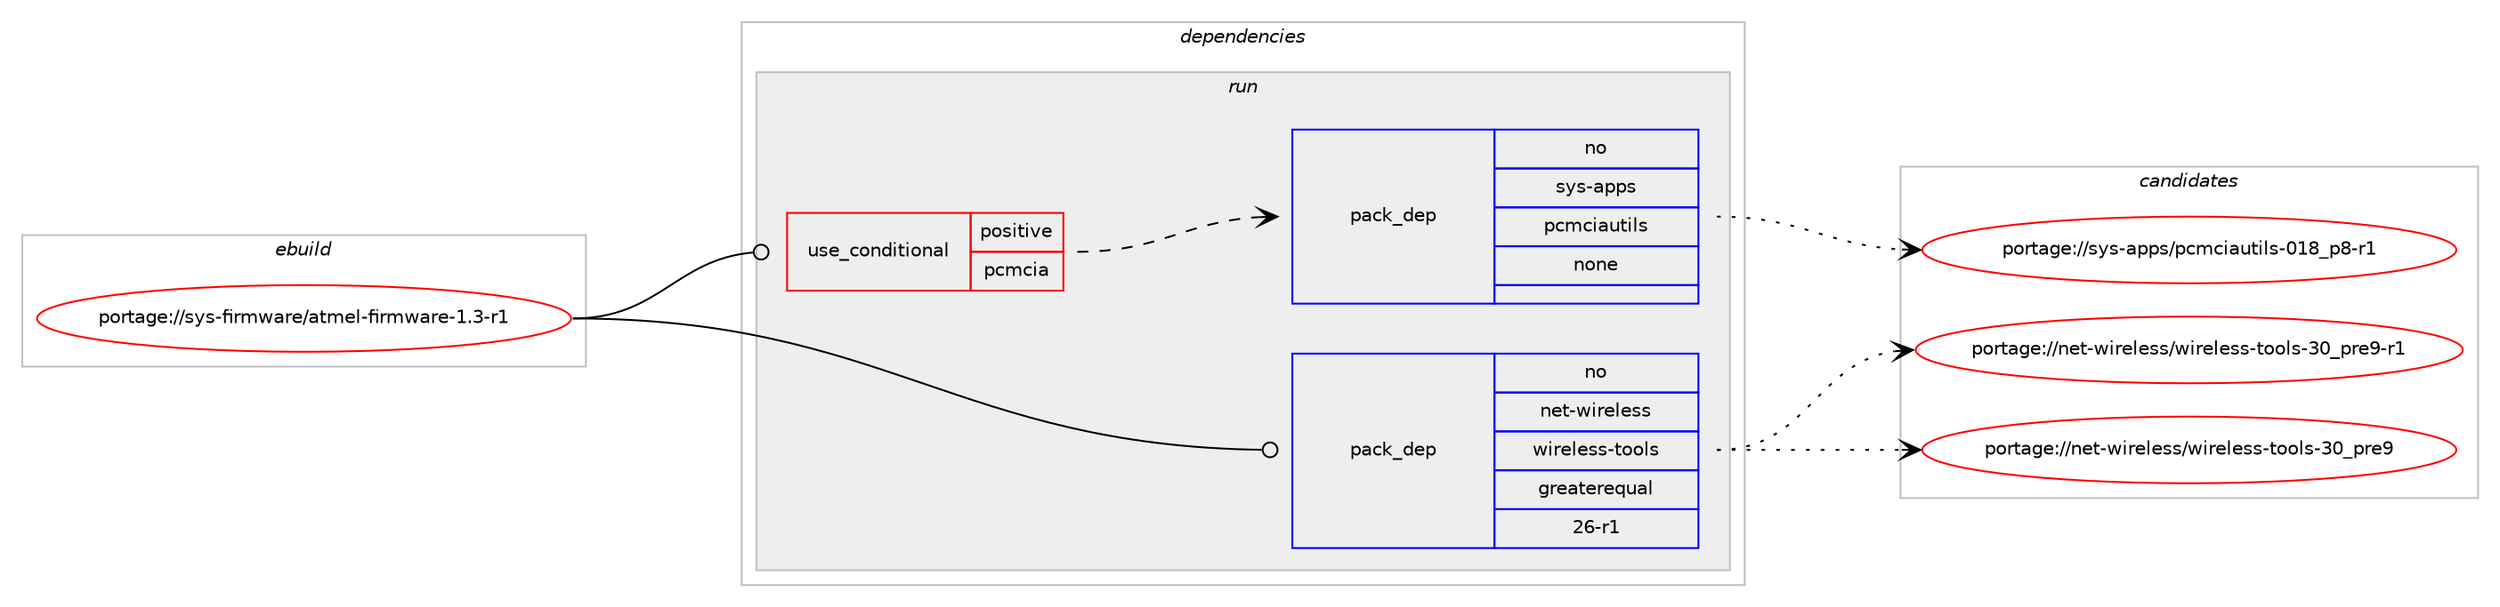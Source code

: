 digraph prolog {

# *************
# Graph options
# *************

newrank=true;
concentrate=true;
compound=true;
graph [rankdir=LR,fontname=Helvetica,fontsize=10,ranksep=1.5];#, ranksep=2.5, nodesep=0.2];
edge  [arrowhead=vee];
node  [fontname=Helvetica,fontsize=10];

# **********
# The ebuild
# **********

subgraph cluster_leftcol {
color=gray;
rank=same;
label=<<i>ebuild</i>>;
id [label="portage://sys-firmware/atmel-firmware-1.3-r1", color=red, width=4, href="../sys-firmware/atmel-firmware-1.3-r1.svg"];
}

# ****************
# The dependencies
# ****************

subgraph cluster_midcol {
color=gray;
label=<<i>dependencies</i>>;
subgraph cluster_compile {
fillcolor="#eeeeee";
style=filled;
label=<<i>compile</i>>;
}
subgraph cluster_compileandrun {
fillcolor="#eeeeee";
style=filled;
label=<<i>compile and run</i>>;
}
subgraph cluster_run {
fillcolor="#eeeeee";
style=filled;
label=<<i>run</i>>;
subgraph cond1681 {
dependency10655 [label=<<TABLE BORDER="0" CELLBORDER="1" CELLSPACING="0" CELLPADDING="4"><TR><TD ROWSPAN="3" CELLPADDING="10">use_conditional</TD></TR><TR><TD>positive</TD></TR><TR><TD>pcmcia</TD></TR></TABLE>>, shape=none, color=red];
subgraph pack8679 {
dependency10656 [label=<<TABLE BORDER="0" CELLBORDER="1" CELLSPACING="0" CELLPADDING="4" WIDTH="220"><TR><TD ROWSPAN="6" CELLPADDING="30">pack_dep</TD></TR><TR><TD WIDTH="110">no</TD></TR><TR><TD>sys-apps</TD></TR><TR><TD>pcmciautils</TD></TR><TR><TD>none</TD></TR><TR><TD></TD></TR></TABLE>>, shape=none, color=blue];
}
dependency10655:e -> dependency10656:w [weight=20,style="dashed",arrowhead="vee"];
}
id:e -> dependency10655:w [weight=20,style="solid",arrowhead="odot"];
subgraph pack8680 {
dependency10657 [label=<<TABLE BORDER="0" CELLBORDER="1" CELLSPACING="0" CELLPADDING="4" WIDTH="220"><TR><TD ROWSPAN="6" CELLPADDING="30">pack_dep</TD></TR><TR><TD WIDTH="110">no</TD></TR><TR><TD>net-wireless</TD></TR><TR><TD>wireless-tools</TD></TR><TR><TD>greaterequal</TD></TR><TR><TD>26-r1</TD></TR></TABLE>>, shape=none, color=blue];
}
id:e -> dependency10657:w [weight=20,style="solid",arrowhead="odot"];
}
}

# **************
# The candidates
# **************

subgraph cluster_choices {
rank=same;
color=gray;
label=<<i>candidates</i>>;

subgraph choice8679 {
color=black;
nodesep=1;
choice1151211154597112112115471129910999105971171161051081154548495695112564511449 [label="portage://sys-apps/pcmciautils-018_p8-r1", color=red, width=4,href="../sys-apps/pcmciautils-018_p8-r1.svg"];
dependency10656:e -> choice1151211154597112112115471129910999105971171161051081154548495695112564511449:w [style=dotted,weight="100"];
}
subgraph choice8680 {
color=black;
nodesep=1;
choice11010111645119105114101108101115115471191051141011081011151154511611111110811545514895112114101574511449 [label="portage://net-wireless/wireless-tools-30_pre9-r1", color=red, width=4,href="../net-wireless/wireless-tools-30_pre9-r1.svg"];
choice1101011164511910511410110810111511547119105114101108101115115451161111111081154551489511211410157 [label="portage://net-wireless/wireless-tools-30_pre9", color=red, width=4,href="../net-wireless/wireless-tools-30_pre9.svg"];
dependency10657:e -> choice11010111645119105114101108101115115471191051141011081011151154511611111110811545514895112114101574511449:w [style=dotted,weight="100"];
dependency10657:e -> choice1101011164511910511410110810111511547119105114101108101115115451161111111081154551489511211410157:w [style=dotted,weight="100"];
}
}

}
